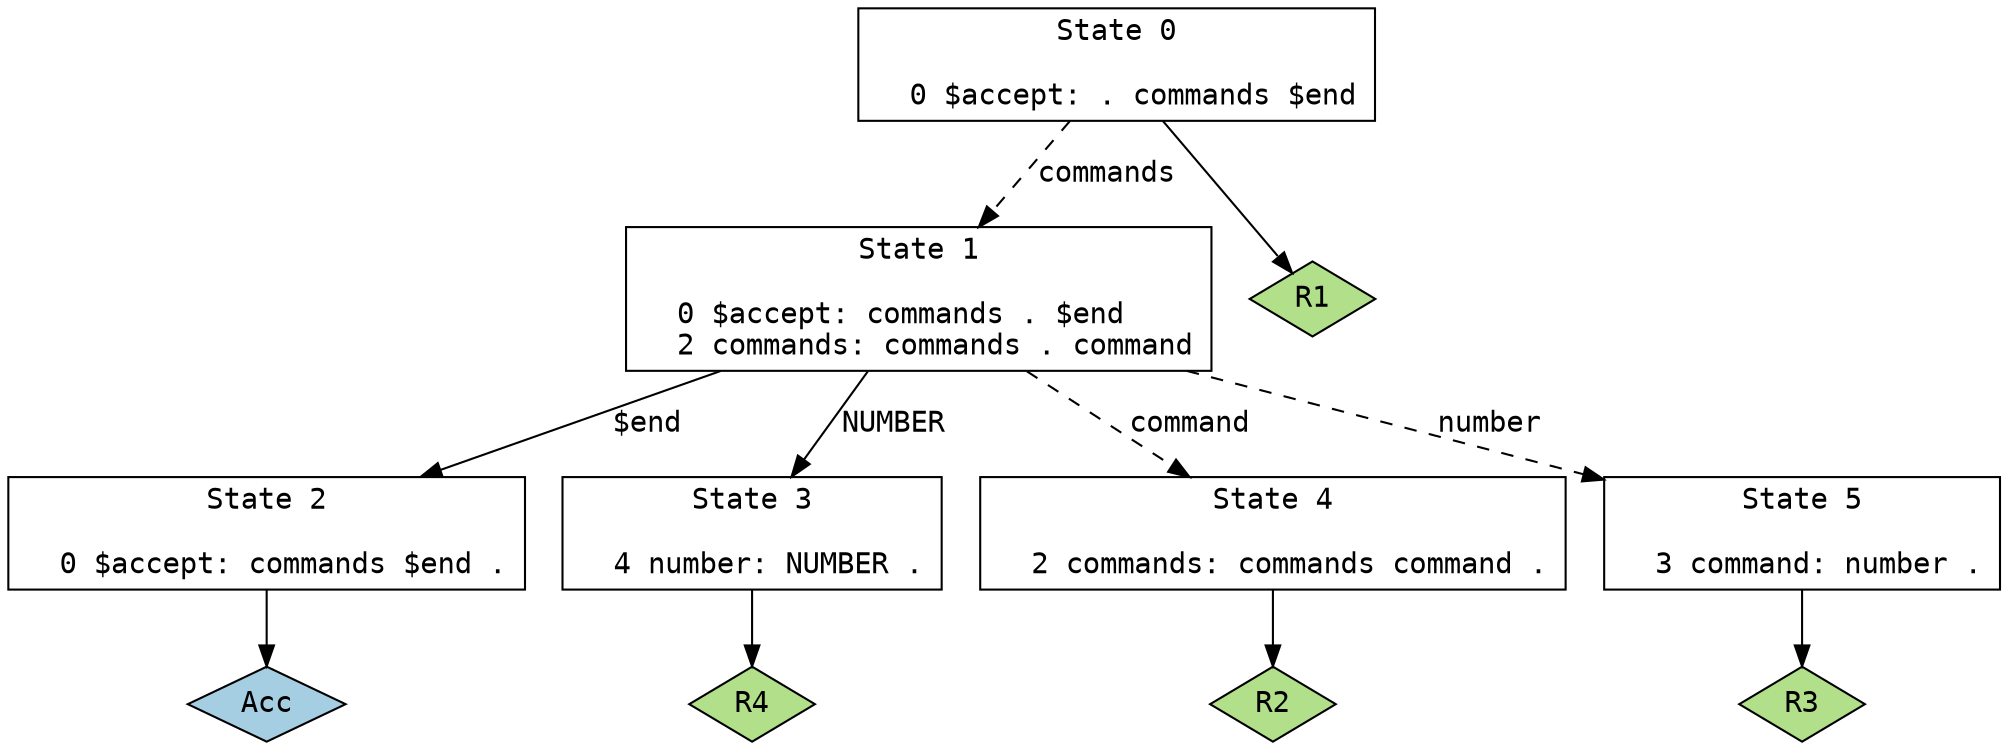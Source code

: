 // Generated by GNU Bison 3.5.1.
// Report bugs to <bug-bison@gnu.org>.
// Home page: <https://www.gnu.org/software/bison/>.

digraph "sort.y"
{
  node [fontname = courier, shape = box, colorscheme = paired6]
  edge [fontname = courier]

  0 [label="State 0\n\l  0 $accept: . commands $end\l"]
  0 -> 1 [style=dashed label="commands"]
  0 -> "0R1" [style=solid]
 "0R1" [label="R1", fillcolor=3, shape=diamond, style=filled]
  1 [label="State 1\n\l  0 $accept: commands . $end\l  2 commands: commands . command\l"]
  1 -> 2 [style=solid label="$end"]
  1 -> 3 [style=solid label="NUMBER"]
  1 -> 4 [style=dashed label="command"]
  1 -> 5 [style=dashed label="number"]
  2 [label="State 2\n\l  0 $accept: commands $end .\l"]
  2 -> "2R0" [style=solid]
 "2R0" [label="Acc", fillcolor=1, shape=diamond, style=filled]
  3 [label="State 3\n\l  4 number: NUMBER .\l"]
  3 -> "3R4" [style=solid]
 "3R4" [label="R4", fillcolor=3, shape=diamond, style=filled]
  4 [label="State 4\n\l  2 commands: commands command .\l"]
  4 -> "4R2" [style=solid]
 "4R2" [label="R2", fillcolor=3, shape=diamond, style=filled]
  5 [label="State 5\n\l  3 command: number .\l"]
  5 -> "5R3" [style=solid]
 "5R3" [label="R3", fillcolor=3, shape=diamond, style=filled]
}
